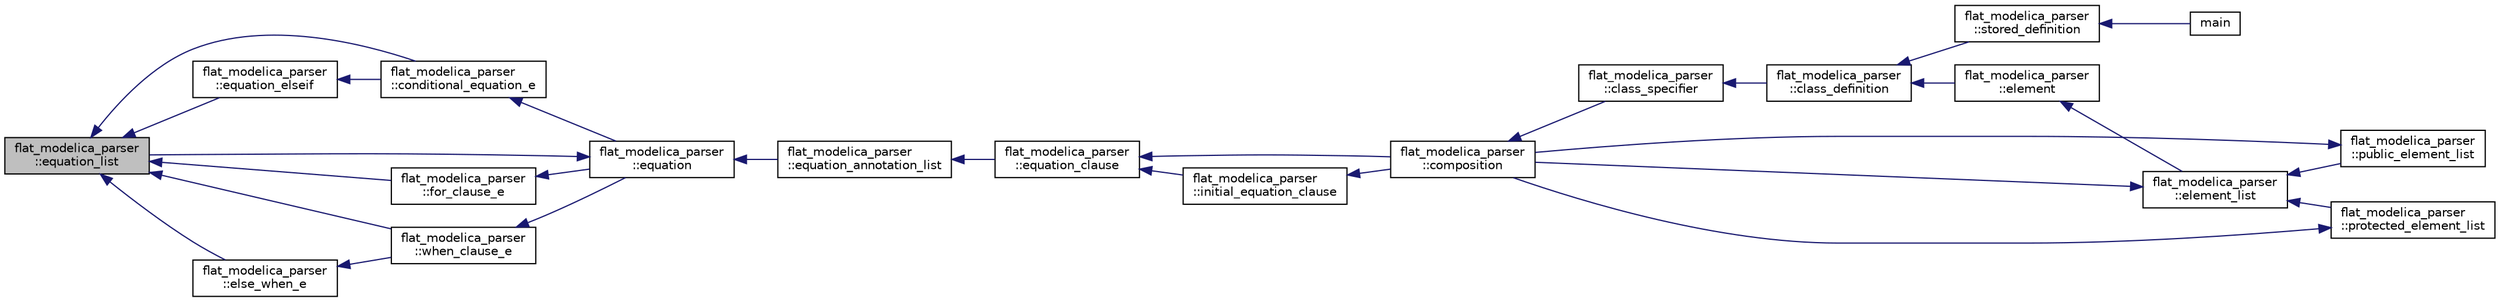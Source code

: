 digraph "flat_modelica_parser::equation_list"
{
  edge [fontname="Helvetica",fontsize="10",labelfontname="Helvetica",labelfontsize="10"];
  node [fontname="Helvetica",fontsize="10",shape=record];
  rankdir="LR";
  Node2854 [label="flat_modelica_parser\l::equation_list",height=0.2,width=0.4,color="black", fillcolor="grey75", style="filled", fontcolor="black"];
  Node2854 -> Node2855 [dir="back",color="midnightblue",fontsize="10",style="solid",fontname="Helvetica"];
  Node2855 [label="flat_modelica_parser\l::conditional_equation_e",height=0.2,width=0.4,color="black", fillcolor="white", style="filled",URL="$d3/d1f/classflat__modelica__parser.html#a940634fa9f96167b3b1f242c0dabd651"];
  Node2855 -> Node2856 [dir="back",color="midnightblue",fontsize="10",style="solid",fontname="Helvetica"];
  Node2856 [label="flat_modelica_parser\l::equation",height=0.2,width=0.4,color="black", fillcolor="white", style="filled",URL="$d3/d1f/classflat__modelica__parser.html#ab587768926709d0b5f0ee811ef2a9e55"];
  Node2856 -> Node2857 [dir="back",color="midnightblue",fontsize="10",style="solid",fontname="Helvetica"];
  Node2857 [label="flat_modelica_parser\l::equation_annotation_list",height=0.2,width=0.4,color="black", fillcolor="white", style="filled",URL="$d3/d1f/classflat__modelica__parser.html#add7148c6c8954da13155648bc2862be8"];
  Node2857 -> Node2858 [dir="back",color="midnightblue",fontsize="10",style="solid",fontname="Helvetica"];
  Node2858 [label="flat_modelica_parser\l::equation_clause",height=0.2,width=0.4,color="black", fillcolor="white", style="filled",URL="$d3/d1f/classflat__modelica__parser.html#ad6a9f4a4cc3f2797749cbed8b375262a"];
  Node2858 -> Node2859 [dir="back",color="midnightblue",fontsize="10",style="solid",fontname="Helvetica"];
  Node2859 [label="flat_modelica_parser\l::composition",height=0.2,width=0.4,color="black", fillcolor="white", style="filled",URL="$d3/d1f/classflat__modelica__parser.html#a2501f477f2faf6b6fccebbc1f42645c4"];
  Node2859 -> Node2860 [dir="back",color="midnightblue",fontsize="10",style="solid",fontname="Helvetica"];
  Node2860 [label="flat_modelica_parser\l::class_specifier",height=0.2,width=0.4,color="black", fillcolor="white", style="filled",URL="$d3/d1f/classflat__modelica__parser.html#a3f84c213222246748b920c694e5901f5"];
  Node2860 -> Node2861 [dir="back",color="midnightblue",fontsize="10",style="solid",fontname="Helvetica"];
  Node2861 [label="flat_modelica_parser\l::class_definition",height=0.2,width=0.4,color="black", fillcolor="white", style="filled",URL="$d3/d1f/classflat__modelica__parser.html#a9f1df8b8a0739ffcbbed9510d7fe6b8a"];
  Node2861 -> Node2862 [dir="back",color="midnightblue",fontsize="10",style="solid",fontname="Helvetica"];
  Node2862 [label="flat_modelica_parser\l::stored_definition",height=0.2,width=0.4,color="black", fillcolor="white", style="filled",URL="$d3/d1f/classflat__modelica__parser.html#aa95bcbb8a14a1c88f7234ce7e6d5cfb1"];
  Node2862 -> Node2863 [dir="back",color="midnightblue",fontsize="10",style="solid",fontname="Helvetica"];
  Node2863 [label="main",height=0.2,width=0.4,color="black", fillcolor="white", style="filled",URL="$d7/d3c/tools_2xml_2flatmodelicaxml_2test_8cpp.html#a3c04138a5bfe5d72780bb7e82a18e627"];
  Node2861 -> Node2864 [dir="back",color="midnightblue",fontsize="10",style="solid",fontname="Helvetica"];
  Node2864 [label="flat_modelica_parser\l::element",height=0.2,width=0.4,color="black", fillcolor="white", style="filled",URL="$d3/d1f/classflat__modelica__parser.html#a4aead98ef742685afccccc6e865248a7"];
  Node2864 -> Node2865 [dir="back",color="midnightblue",fontsize="10",style="solid",fontname="Helvetica"];
  Node2865 [label="flat_modelica_parser\l::element_list",height=0.2,width=0.4,color="black", fillcolor="white", style="filled",URL="$d3/d1f/classflat__modelica__parser.html#a16b9bdf942f4a225dc71a78329edfa87"];
  Node2865 -> Node2859 [dir="back",color="midnightblue",fontsize="10",style="solid",fontname="Helvetica"];
  Node2865 -> Node2866 [dir="back",color="midnightblue",fontsize="10",style="solid",fontname="Helvetica"];
  Node2866 [label="flat_modelica_parser\l::public_element_list",height=0.2,width=0.4,color="black", fillcolor="white", style="filled",URL="$d3/d1f/classflat__modelica__parser.html#a7465b558a8f69dea3c0355725f04bd38"];
  Node2866 -> Node2859 [dir="back",color="midnightblue",fontsize="10",style="solid",fontname="Helvetica"];
  Node2865 -> Node2867 [dir="back",color="midnightblue",fontsize="10",style="solid",fontname="Helvetica"];
  Node2867 [label="flat_modelica_parser\l::protected_element_list",height=0.2,width=0.4,color="black", fillcolor="white", style="filled",URL="$d3/d1f/classflat__modelica__parser.html#afada8342edf19fddff81826dfc422e73"];
  Node2867 -> Node2859 [dir="back",color="midnightblue",fontsize="10",style="solid",fontname="Helvetica"];
  Node2858 -> Node2868 [dir="back",color="midnightblue",fontsize="10",style="solid",fontname="Helvetica"];
  Node2868 [label="flat_modelica_parser\l::initial_equation_clause",height=0.2,width=0.4,color="black", fillcolor="white", style="filled",URL="$d3/d1f/classflat__modelica__parser.html#aa665fdca40c465ab000395a50eb3d805"];
  Node2868 -> Node2859 [dir="back",color="midnightblue",fontsize="10",style="solid",fontname="Helvetica"];
  Node2856 -> Node2854 [dir="back",color="midnightblue",fontsize="10",style="solid",fontname="Helvetica"];
  Node2854 -> Node2869 [dir="back",color="midnightblue",fontsize="10",style="solid",fontname="Helvetica"];
  Node2869 [label="flat_modelica_parser\l::for_clause_e",height=0.2,width=0.4,color="black", fillcolor="white", style="filled",URL="$d3/d1f/classflat__modelica__parser.html#ad796e5867f12476d0a9d3e2379480fdb"];
  Node2869 -> Node2856 [dir="back",color="midnightblue",fontsize="10",style="solid",fontname="Helvetica"];
  Node2854 -> Node2870 [dir="back",color="midnightblue",fontsize="10",style="solid",fontname="Helvetica"];
  Node2870 [label="flat_modelica_parser\l::when_clause_e",height=0.2,width=0.4,color="black", fillcolor="white", style="filled",URL="$d3/d1f/classflat__modelica__parser.html#a67435f229389aa62dcefd3889d89da69"];
  Node2870 -> Node2856 [dir="back",color="midnightblue",fontsize="10",style="solid",fontname="Helvetica"];
  Node2854 -> Node2871 [dir="back",color="midnightblue",fontsize="10",style="solid",fontname="Helvetica"];
  Node2871 [label="flat_modelica_parser\l::equation_elseif",height=0.2,width=0.4,color="black", fillcolor="white", style="filled",URL="$d3/d1f/classflat__modelica__parser.html#ab853be82032c0d1c9c7d620809f4bd1e"];
  Node2871 -> Node2855 [dir="back",color="midnightblue",fontsize="10",style="solid",fontname="Helvetica"];
  Node2854 -> Node2872 [dir="back",color="midnightblue",fontsize="10",style="solid",fontname="Helvetica"];
  Node2872 [label="flat_modelica_parser\l::else_when_e",height=0.2,width=0.4,color="black", fillcolor="white", style="filled",URL="$d3/d1f/classflat__modelica__parser.html#af698cf615c9db6765309fb92a8302d3d"];
  Node2872 -> Node2870 [dir="back",color="midnightblue",fontsize="10",style="solid",fontname="Helvetica"];
}
